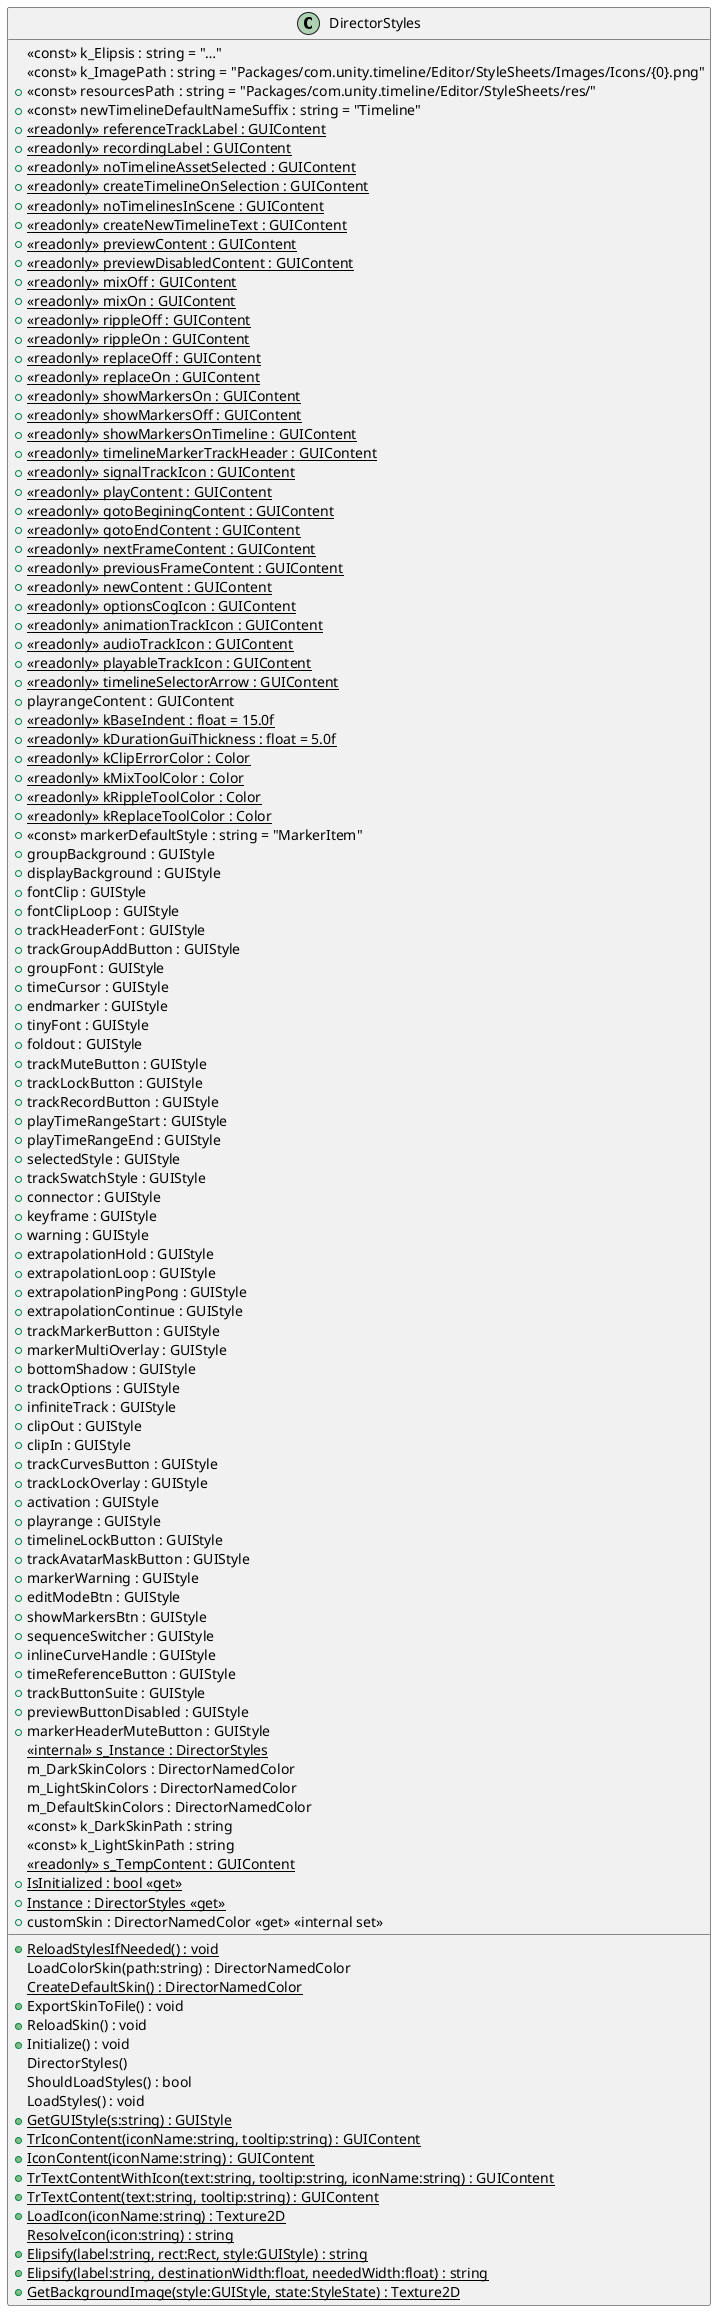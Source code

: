 @startuml
class DirectorStyles {
    <<const>> k_Elipsis : string = "…"
    <<const>> k_ImagePath : string = "Packages/com.unity.timeline/Editor/StyleSheets/Images/Icons/{0&#125;.png"
    + <<const>> resourcesPath : string = "Packages/com.unity.timeline/Editor/StyleSheets/res/"
    + <<const>> newTimelineDefaultNameSuffix : string = "Timeline"
    + {static} <<readonly>> referenceTrackLabel : GUIContent
    + {static} <<readonly>> recordingLabel : GUIContent
    + {static} <<readonly>> noTimelineAssetSelected : GUIContent
    + {static} <<readonly>> createTimelineOnSelection : GUIContent
    + {static} <<readonly>> noTimelinesInScene : GUIContent
    + {static} <<readonly>> createNewTimelineText : GUIContent
    + {static} <<readonly>> previewContent : GUIContent
    + {static} <<readonly>> previewDisabledContent : GUIContent
    + {static} <<readonly>> mixOff : GUIContent
    + {static} <<readonly>> mixOn : GUIContent
    + {static} <<readonly>> rippleOff : GUIContent
    + {static} <<readonly>> rippleOn : GUIContent
    + {static} <<readonly>> replaceOff : GUIContent
    + {static} <<readonly>> replaceOn : GUIContent
    + {static} <<readonly>> showMarkersOn : GUIContent
    + {static} <<readonly>> showMarkersOff : GUIContent
    + {static} <<readonly>> showMarkersOnTimeline : GUIContent
    + {static} <<readonly>> timelineMarkerTrackHeader : GUIContent
    + {static} <<readonly>> signalTrackIcon : GUIContent
    + {static} <<readonly>> playContent : GUIContent
    + {static} <<readonly>> gotoBeginingContent : GUIContent
    + {static} <<readonly>> gotoEndContent : GUIContent
    + {static} <<readonly>> nextFrameContent : GUIContent
    + {static} <<readonly>> previousFrameContent : GUIContent
    + {static} <<readonly>> newContent : GUIContent
    + {static} <<readonly>> optionsCogIcon : GUIContent
    + {static} <<readonly>> animationTrackIcon : GUIContent
    + {static} <<readonly>> audioTrackIcon : GUIContent
    + {static} <<readonly>> playableTrackIcon : GUIContent
    + {static} <<readonly>> timelineSelectorArrow : GUIContent
    + playrangeContent : GUIContent
    + {static} <<readonly>> kBaseIndent : float = 15.0f
    + {static} <<readonly>> kDurationGuiThickness : float = 5.0f
    + {static} <<readonly>> kClipErrorColor : Color
    + {static} <<readonly>> kMixToolColor : Color
    + {static} <<readonly>> kRippleToolColor : Color
    + {static} <<readonly>> kReplaceToolColor : Color
    + <<const>> markerDefaultStyle : string = "MarkerItem"
    + groupBackground : GUIStyle
    + displayBackground : GUIStyle
    + fontClip : GUIStyle
    + fontClipLoop : GUIStyle
    + trackHeaderFont : GUIStyle
    + trackGroupAddButton : GUIStyle
    + groupFont : GUIStyle
    + timeCursor : GUIStyle
    + endmarker : GUIStyle
    + tinyFont : GUIStyle
    + foldout : GUIStyle
    + trackMuteButton : GUIStyle
    + trackLockButton : GUIStyle
    + trackRecordButton : GUIStyle
    + playTimeRangeStart : GUIStyle
    + playTimeRangeEnd : GUIStyle
    + selectedStyle : GUIStyle
    + trackSwatchStyle : GUIStyle
    + connector : GUIStyle
    + keyframe : GUIStyle
    + warning : GUIStyle
    + extrapolationHold : GUIStyle
    + extrapolationLoop : GUIStyle
    + extrapolationPingPong : GUIStyle
    + extrapolationContinue : GUIStyle
    + trackMarkerButton : GUIStyle
    + markerMultiOverlay : GUIStyle
    + bottomShadow : GUIStyle
    + trackOptions : GUIStyle
    + infiniteTrack : GUIStyle
    + clipOut : GUIStyle
    + clipIn : GUIStyle
    + trackCurvesButton : GUIStyle
    + trackLockOverlay : GUIStyle
    + activation : GUIStyle
    + playrange : GUIStyle
    + timelineLockButton : GUIStyle
    + trackAvatarMaskButton : GUIStyle
    + markerWarning : GUIStyle
    + editModeBtn : GUIStyle
    + showMarkersBtn : GUIStyle
    + sequenceSwitcher : GUIStyle
    + inlineCurveHandle : GUIStyle
    + timeReferenceButton : GUIStyle
    + trackButtonSuite : GUIStyle
    + previewButtonDisabled : GUIStyle
    + markerHeaderMuteButton : GUIStyle
    {static} <<internal>> s_Instance : DirectorStyles
    m_DarkSkinColors : DirectorNamedColor
    m_LightSkinColors : DirectorNamedColor
    m_DefaultSkinColors : DirectorNamedColor
    <<const>> k_DarkSkinPath : string
    <<const>> k_LightSkinPath : string
    {static} <<readonly>> s_TempContent : GUIContent
    + {static} IsInitialized : bool <<get>>
    + {static} Instance : DirectorStyles <<get>>
    + {static} ReloadStylesIfNeeded() : void
    + customSkin : DirectorNamedColor <<get>> <<internal set>>
    LoadColorSkin(path:string) : DirectorNamedColor
    {static} CreateDefaultSkin() : DirectorNamedColor
    + ExportSkinToFile() : void
    + ReloadSkin() : void
    + Initialize() : void
    DirectorStyles()
    ShouldLoadStyles() : bool
    LoadStyles() : void
    + {static} GetGUIStyle(s:string) : GUIStyle
    + {static} TrIconContent(iconName:string, tooltip:string) : GUIContent
    + {static} IconContent(iconName:string) : GUIContent
    + {static} TrTextContentWithIcon(text:string, tooltip:string, iconName:string) : GUIContent
    + {static} TrTextContent(text:string, tooltip:string) : GUIContent
    + {static} LoadIcon(iconName:string) : Texture2D
    {static} ResolveIcon(icon:string) : string
    + {static} Elipsify(label:string, rect:Rect, style:GUIStyle) : string
    + {static} Elipsify(label:string, destinationWidth:float, neededWidth:float) : string
    + {static} GetBackgroundImage(style:GUIStyle, state:StyleState) : Texture2D
}
@enduml
